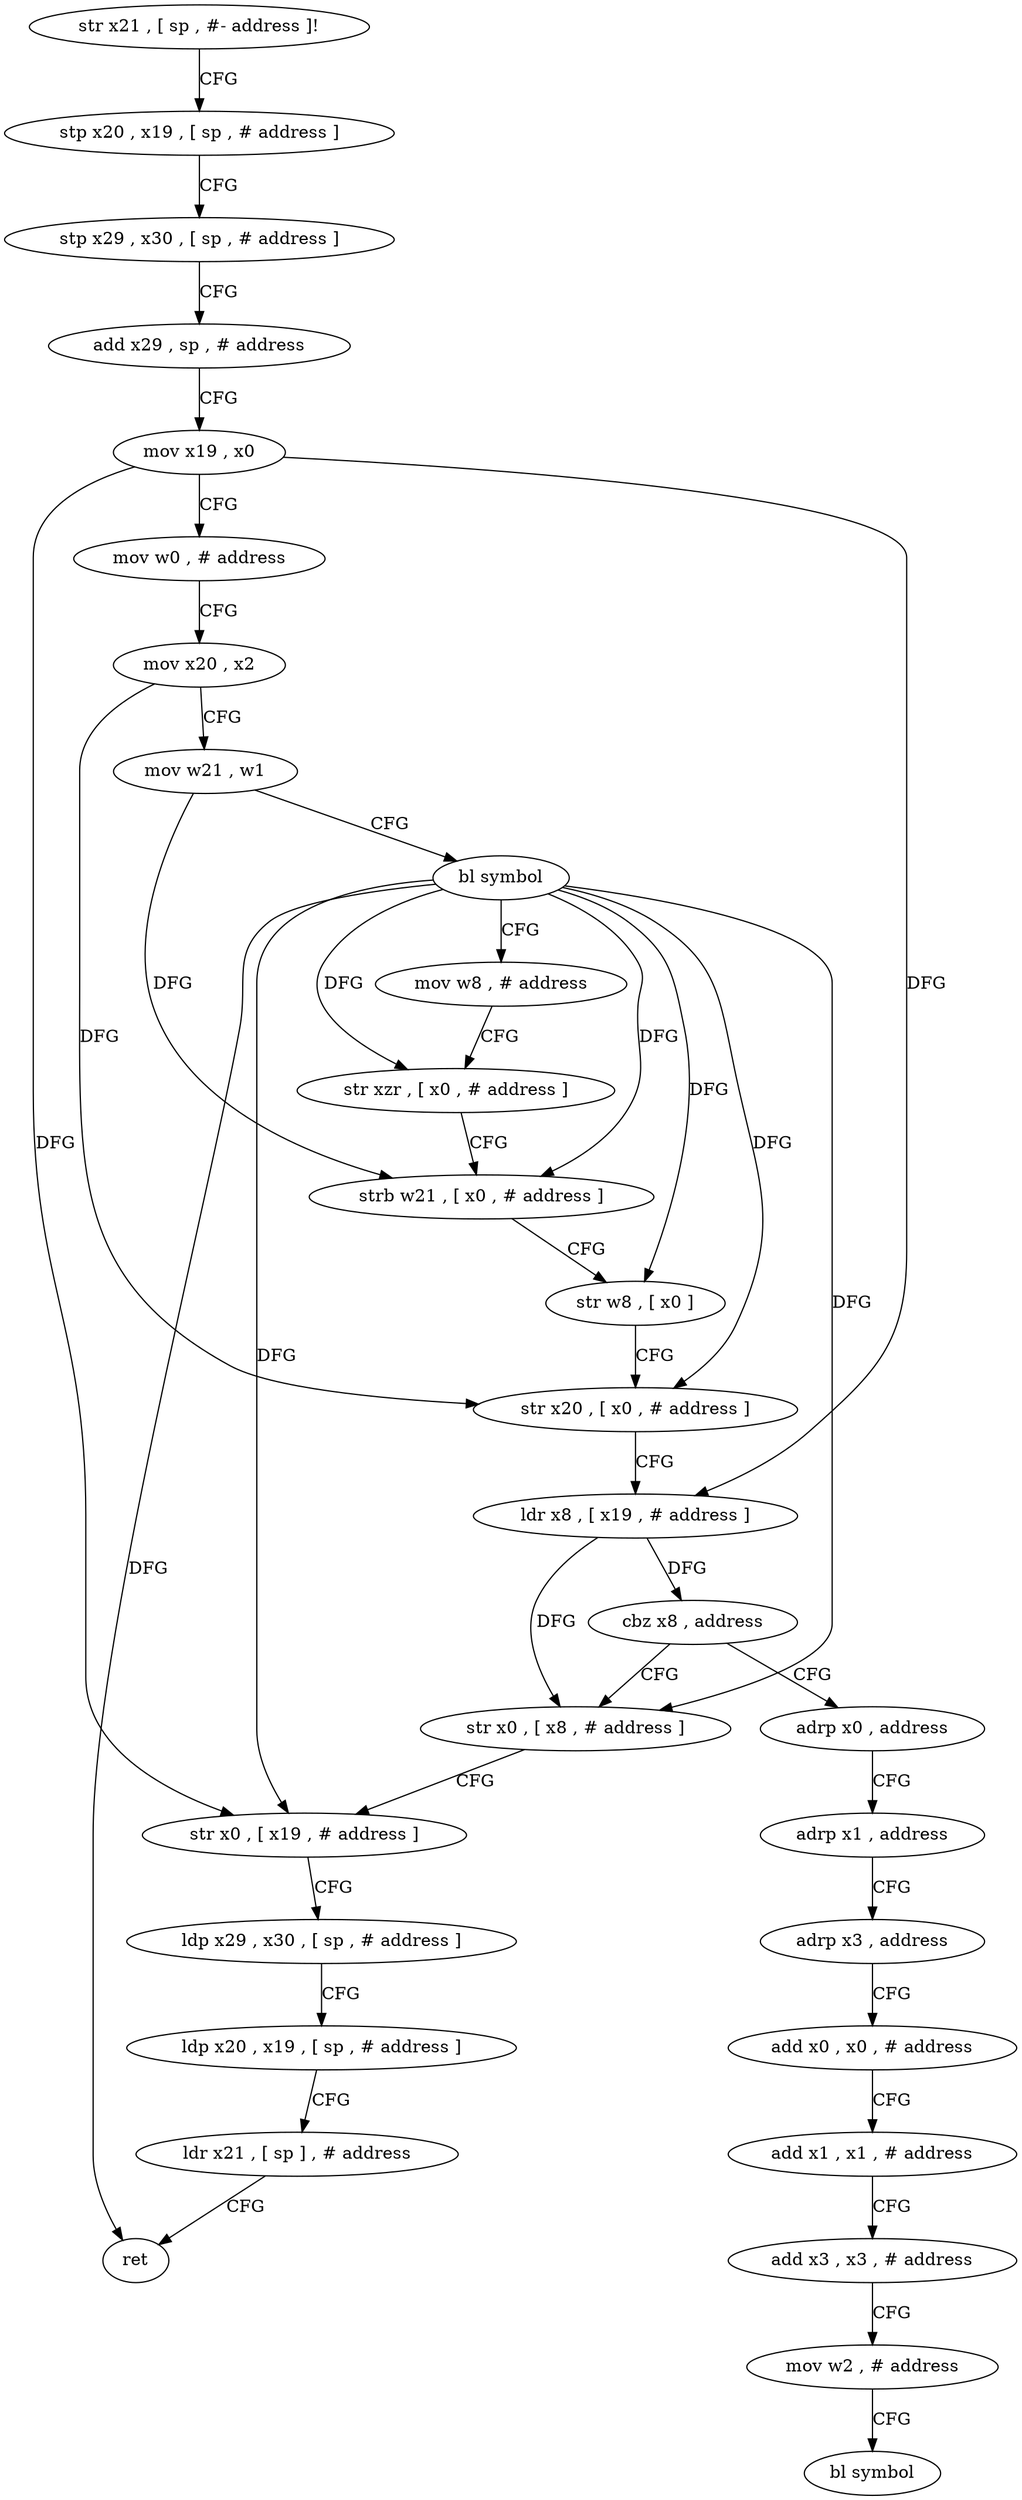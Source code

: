 digraph "func" {
"4207152" [label = "str x21 , [ sp , #- address ]!" ]
"4207156" [label = "stp x20 , x19 , [ sp , # address ]" ]
"4207160" [label = "stp x29 , x30 , [ sp , # address ]" ]
"4207164" [label = "add x29 , sp , # address" ]
"4207168" [label = "mov x19 , x0" ]
"4207172" [label = "mov w0 , # address" ]
"4207176" [label = "mov x20 , x2" ]
"4207180" [label = "mov w21 , w1" ]
"4207184" [label = "bl symbol" ]
"4207188" [label = "mov w8 , # address" ]
"4207192" [label = "str xzr , [ x0 , # address ]" ]
"4207196" [label = "strb w21 , [ x0 , # address ]" ]
"4207200" [label = "str w8 , [ x0 ]" ]
"4207204" [label = "str x20 , [ x0 , # address ]" ]
"4207208" [label = "ldr x8 , [ x19 , # address ]" ]
"4207212" [label = "cbz x8 , address" ]
"4207240" [label = "adrp x0 , address" ]
"4207216" [label = "str x0 , [ x8 , # address ]" ]
"4207244" [label = "adrp x1 , address" ]
"4207248" [label = "adrp x3 , address" ]
"4207252" [label = "add x0 , x0 , # address" ]
"4207256" [label = "add x1 , x1 , # address" ]
"4207260" [label = "add x3 , x3 , # address" ]
"4207264" [label = "mov w2 , # address" ]
"4207268" [label = "bl symbol" ]
"4207220" [label = "str x0 , [ x19 , # address ]" ]
"4207224" [label = "ldp x29 , x30 , [ sp , # address ]" ]
"4207228" [label = "ldp x20 , x19 , [ sp , # address ]" ]
"4207232" [label = "ldr x21 , [ sp ] , # address" ]
"4207236" [label = "ret" ]
"4207152" -> "4207156" [ label = "CFG" ]
"4207156" -> "4207160" [ label = "CFG" ]
"4207160" -> "4207164" [ label = "CFG" ]
"4207164" -> "4207168" [ label = "CFG" ]
"4207168" -> "4207172" [ label = "CFG" ]
"4207168" -> "4207208" [ label = "DFG" ]
"4207168" -> "4207220" [ label = "DFG" ]
"4207172" -> "4207176" [ label = "CFG" ]
"4207176" -> "4207180" [ label = "CFG" ]
"4207176" -> "4207204" [ label = "DFG" ]
"4207180" -> "4207184" [ label = "CFG" ]
"4207180" -> "4207196" [ label = "DFG" ]
"4207184" -> "4207188" [ label = "CFG" ]
"4207184" -> "4207192" [ label = "DFG" ]
"4207184" -> "4207196" [ label = "DFG" ]
"4207184" -> "4207200" [ label = "DFG" ]
"4207184" -> "4207204" [ label = "DFG" ]
"4207184" -> "4207216" [ label = "DFG" ]
"4207184" -> "4207220" [ label = "DFG" ]
"4207184" -> "4207236" [ label = "DFG" ]
"4207188" -> "4207192" [ label = "CFG" ]
"4207192" -> "4207196" [ label = "CFG" ]
"4207196" -> "4207200" [ label = "CFG" ]
"4207200" -> "4207204" [ label = "CFG" ]
"4207204" -> "4207208" [ label = "CFG" ]
"4207208" -> "4207212" [ label = "DFG" ]
"4207208" -> "4207216" [ label = "DFG" ]
"4207212" -> "4207240" [ label = "CFG" ]
"4207212" -> "4207216" [ label = "CFG" ]
"4207240" -> "4207244" [ label = "CFG" ]
"4207216" -> "4207220" [ label = "CFG" ]
"4207244" -> "4207248" [ label = "CFG" ]
"4207248" -> "4207252" [ label = "CFG" ]
"4207252" -> "4207256" [ label = "CFG" ]
"4207256" -> "4207260" [ label = "CFG" ]
"4207260" -> "4207264" [ label = "CFG" ]
"4207264" -> "4207268" [ label = "CFG" ]
"4207220" -> "4207224" [ label = "CFG" ]
"4207224" -> "4207228" [ label = "CFG" ]
"4207228" -> "4207232" [ label = "CFG" ]
"4207232" -> "4207236" [ label = "CFG" ]
}
